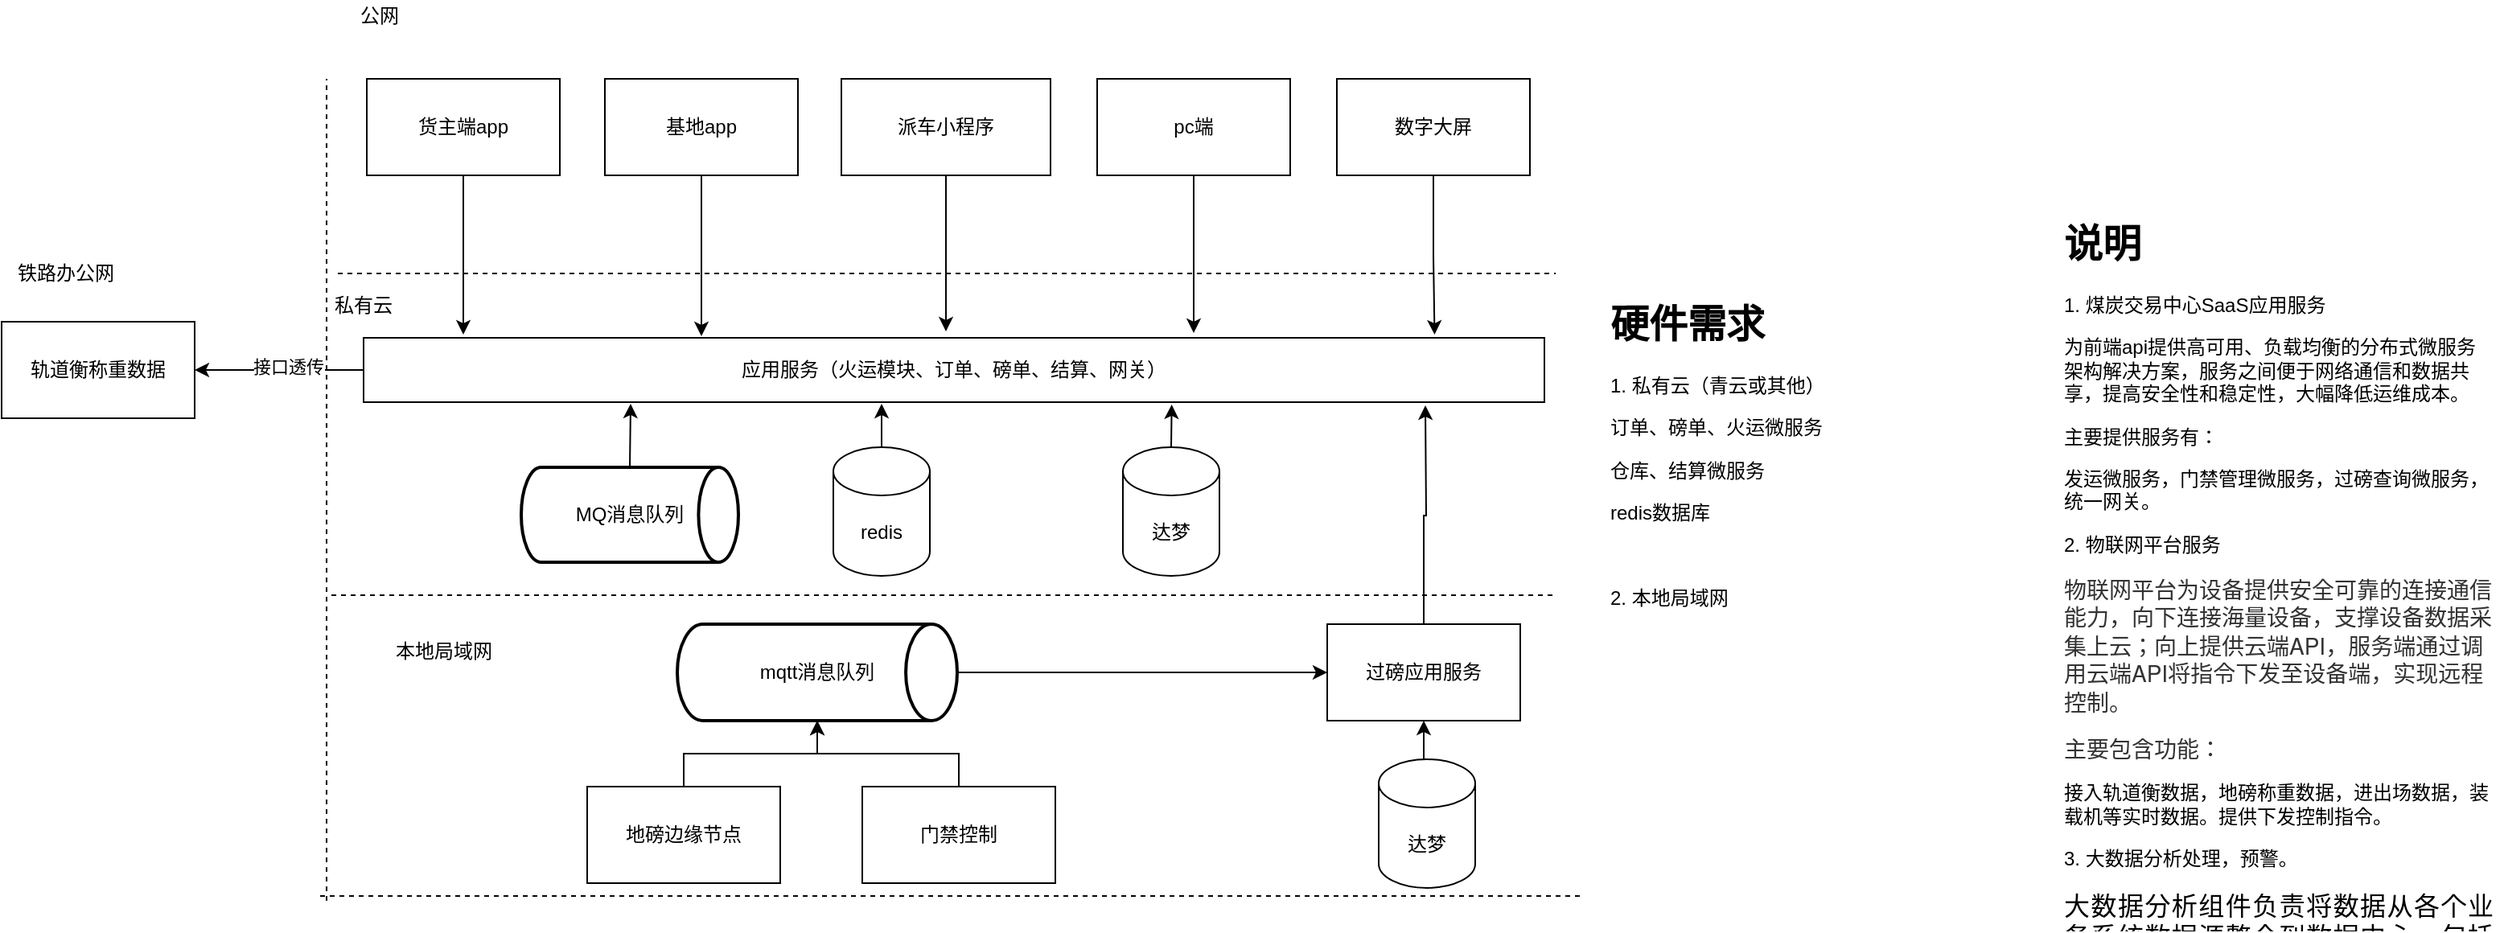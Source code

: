 <mxfile version="14.6.6" type="github">
  <diagram id="DBg23Ft4EOHM_xaeqgFh" name="Page-1">
    <mxGraphModel dx="1351" dy="516" grid="0" gridSize="10" guides="1" tooltips="1" connect="1" arrows="1" fold="1" page="0" pageScale="1" pageWidth="827" pageHeight="1169" math="0" shadow="0">
      <root>
        <mxCell id="0" />
        <mxCell id="1" parent="0" />
        <mxCell id="3gOpFJUrYChyAeatIPqP-2" value="" style="endArrow=none;dashed=1;html=1;" parent="1" edge="1">
          <mxGeometry width="50" height="50" relative="1" as="geometry">
            <mxPoint x="20" y="440" as="sourcePoint" />
            <mxPoint x="781" y="440" as="targetPoint" />
          </mxGeometry>
        </mxCell>
        <mxCell id="3gOpFJUrYChyAeatIPqP-3" value="私有云" style="text;html=1;strokeColor=none;fillColor=none;align=center;verticalAlign=middle;whiteSpace=wrap;rounded=0;" parent="1" vertex="1">
          <mxGeometry x="20" y="250" width="40" height="20" as="geometry" />
        </mxCell>
        <mxCell id="3gOpFJUrYChyAeatIPqP-4" value="铁路办公网" style="text;html=1;strokeColor=none;fillColor=none;align=center;verticalAlign=middle;whiteSpace=wrap;rounded=0;" parent="1" vertex="1">
          <mxGeometry x="-185" y="230" width="80" height="20" as="geometry" />
        </mxCell>
        <mxCell id="3gOpFJUrYChyAeatIPqP-5" value="" style="endArrow=none;dashed=1;html=1;" parent="1" edge="1">
          <mxGeometry width="50" height="50" relative="1" as="geometry">
            <mxPoint x="13" y="627" as="sourcePoint" />
            <mxPoint x="797" y="627" as="targetPoint" />
          </mxGeometry>
        </mxCell>
        <mxCell id="3gOpFJUrYChyAeatIPqP-6" value="本地局域网" style="text;html=1;strokeColor=none;fillColor=none;align=center;verticalAlign=middle;whiteSpace=wrap;rounded=0;" parent="1" vertex="1">
          <mxGeometry x="50" y="465" width="80" height="20" as="geometry" />
        </mxCell>
        <mxCell id="tMehBcuiS7x0Ks0Ji6M1-21" style="edgeStyle=orthogonalEdgeStyle;rounded=0;orthogonalLoop=1;jettySize=auto;html=1;exitX=0.5;exitY=0;exitDx=0;exitDy=0;entryX=0.5;entryY=1;entryDx=0;entryDy=0;entryPerimeter=0;" edge="1" parent="1" source="3gOpFJUrYChyAeatIPqP-8" target="3gOpFJUrYChyAeatIPqP-35">
          <mxGeometry relative="1" as="geometry" />
        </mxCell>
        <mxCell id="3gOpFJUrYChyAeatIPqP-8" value="地磅边缘节点" style="rounded=0;whiteSpace=wrap;html=1;" parent="1" vertex="1">
          <mxGeometry x="179" y="559" width="120" height="60" as="geometry" />
        </mxCell>
        <mxCell id="hYvKxtE7ZwwdJgqlN6lU-1" style="edgeStyle=orthogonalEdgeStyle;rounded=0;orthogonalLoop=1;jettySize=auto;html=1;exitX=0.5;exitY=1;exitDx=0;exitDy=0;" parent="1" source="3gOpFJUrYChyAeatIPqP-16" edge="1">
          <mxGeometry relative="1" as="geometry">
            <mxPoint x="102" y="278" as="targetPoint" />
          </mxGeometry>
        </mxCell>
        <mxCell id="3gOpFJUrYChyAeatIPqP-16" value="货主端app" style="rounded=0;whiteSpace=wrap;html=1;" parent="1" vertex="1">
          <mxGeometry x="42" y="119" width="120" height="60" as="geometry" />
        </mxCell>
        <mxCell id="hYvKxtE7ZwwdJgqlN6lU-3" style="edgeStyle=orthogonalEdgeStyle;rounded=0;orthogonalLoop=1;jettySize=auto;html=1;exitX=0.5;exitY=1;exitDx=0;exitDy=0;" parent="1" source="3gOpFJUrYChyAeatIPqP-17" edge="1">
          <mxGeometry relative="1" as="geometry">
            <mxPoint x="250" y="279" as="targetPoint" />
          </mxGeometry>
        </mxCell>
        <mxCell id="3gOpFJUrYChyAeatIPqP-17" value="基地app" style="rounded=0;whiteSpace=wrap;html=1;" parent="1" vertex="1">
          <mxGeometry x="190" y="119" width="120" height="60" as="geometry" />
        </mxCell>
        <mxCell id="hYvKxtE7ZwwdJgqlN6lU-4" style="edgeStyle=orthogonalEdgeStyle;rounded=0;orthogonalLoop=1;jettySize=auto;html=1;exitX=0.5;exitY=1;exitDx=0;exitDy=0;" parent="1" source="3gOpFJUrYChyAeatIPqP-18" edge="1">
          <mxGeometry relative="1" as="geometry">
            <mxPoint x="402" y="276" as="targetPoint" />
          </mxGeometry>
        </mxCell>
        <mxCell id="3gOpFJUrYChyAeatIPqP-18" value="派车小程序" style="rounded=0;whiteSpace=wrap;html=1;" parent="1" vertex="1">
          <mxGeometry x="337" y="119" width="130" height="60" as="geometry" />
        </mxCell>
        <mxCell id="tMehBcuiS7x0Ks0Ji6M1-20" style="edgeStyle=orthogonalEdgeStyle;rounded=0;orthogonalLoop=1;jettySize=auto;html=1;exitX=0.5;exitY=0;exitDx=0;exitDy=0;entryX=0.5;entryY=1;entryDx=0;entryDy=0;entryPerimeter=0;" edge="1" parent="1" source="3gOpFJUrYChyAeatIPqP-22" target="3gOpFJUrYChyAeatIPqP-35">
          <mxGeometry relative="1" as="geometry" />
        </mxCell>
        <mxCell id="3gOpFJUrYChyAeatIPqP-22" value="门禁控制" style="rounded=0;whiteSpace=wrap;html=1;" parent="1" vertex="1">
          <mxGeometry x="350" y="559" width="120" height="60" as="geometry" />
        </mxCell>
        <mxCell id="hYvKxtE7ZwwdJgqlN6lU-6" style="edgeStyle=orthogonalEdgeStyle;rounded=0;orthogonalLoop=1;jettySize=auto;html=1;exitX=0.5;exitY=1;exitDx=0;exitDy=0;entryX=0.907;entryY=-0.05;entryDx=0;entryDy=0;entryPerimeter=0;" parent="1" source="3gOpFJUrYChyAeatIPqP-25" target="3gOpFJUrYChyAeatIPqP-31" edge="1">
          <mxGeometry relative="1" as="geometry" />
        </mxCell>
        <mxCell id="3gOpFJUrYChyAeatIPqP-25" value="数字大屏" style="rounded=0;whiteSpace=wrap;html=1;" parent="1" vertex="1">
          <mxGeometry x="645" y="119" width="120" height="60" as="geometry" />
        </mxCell>
        <mxCell id="3gOpFJUrYChyAeatIPqP-28" value="" style="endArrow=none;dashed=1;html=1;" parent="1" edge="1">
          <mxGeometry width="50" height="50" relative="1" as="geometry">
            <mxPoint x="24" y="240" as="sourcePoint" />
            <mxPoint x="781" y="240" as="targetPoint" />
          </mxGeometry>
        </mxCell>
        <mxCell id="3gOpFJUrYChyAeatIPqP-31" value="应用服务（火运模块、订单、磅单、结算、网关）" style="rounded=0;whiteSpace=wrap;html=1;" parent="1" vertex="1">
          <mxGeometry x="40" y="280" width="734" height="40" as="geometry" />
        </mxCell>
        <mxCell id="tMehBcuiS7x0Ks0Ji6M1-22" style="edgeStyle=orthogonalEdgeStyle;rounded=0;orthogonalLoop=1;jettySize=auto;html=1;exitX=1;exitY=0.5;exitDx=0;exitDy=0;exitPerimeter=0;entryX=0;entryY=0.5;entryDx=0;entryDy=0;" edge="1" parent="1" source="3gOpFJUrYChyAeatIPqP-35" target="tMehBcuiS7x0Ks0Ji6M1-7">
          <mxGeometry relative="1" as="geometry" />
        </mxCell>
        <mxCell id="3gOpFJUrYChyAeatIPqP-35" value="mqtt消息队列" style="strokeWidth=2;html=1;shape=mxgraph.flowchart.direct_data;whiteSpace=wrap;" parent="1" vertex="1">
          <mxGeometry x="235" y="458" width="174" height="60" as="geometry" />
        </mxCell>
        <mxCell id="tMehBcuiS7x0Ks0Ji6M1-18" style="edgeStyle=orthogonalEdgeStyle;rounded=0;orthogonalLoop=1;jettySize=auto;html=1;exitX=0.5;exitY=0;exitDx=0;exitDy=0;exitPerimeter=0;" edge="1" parent="1" source="3gOpFJUrYChyAeatIPqP-36">
          <mxGeometry relative="1" as="geometry">
            <mxPoint x="542.333" y="321.5" as="targetPoint" />
          </mxGeometry>
        </mxCell>
        <mxCell id="3gOpFJUrYChyAeatIPqP-36" value="达梦" style="shape=cylinder3;whiteSpace=wrap;html=1;boundedLbl=1;backgroundOutline=1;size=15;" parent="1" vertex="1">
          <mxGeometry x="512" y="348" width="60" height="80" as="geometry" />
        </mxCell>
        <mxCell id="3gOpFJUrYChyAeatIPqP-50" value="公网" style="text;html=1;strokeColor=none;fillColor=none;align=center;verticalAlign=middle;whiteSpace=wrap;rounded=0;" parent="1" vertex="1">
          <mxGeometry x="30" y="70" width="40" height="20" as="geometry" />
        </mxCell>
        <mxCell id="hYvKxtE7ZwwdJgqlN6lU-5" style="edgeStyle=orthogonalEdgeStyle;rounded=0;orthogonalLoop=1;jettySize=auto;html=1;exitX=0.5;exitY=1;exitDx=0;exitDy=0;" parent="1" source="3gOpFJUrYChyAeatIPqP-73" edge="1">
          <mxGeometry relative="1" as="geometry">
            <mxPoint x="556" y="277" as="targetPoint" />
          </mxGeometry>
        </mxCell>
        <mxCell id="3gOpFJUrYChyAeatIPqP-73" value="pc端" style="rounded=0;whiteSpace=wrap;html=1;" parent="1" vertex="1">
          <mxGeometry x="496" y="119" width="120" height="60" as="geometry" />
        </mxCell>
        <mxCell id="hYvKxtE7ZwwdJgqlN6lU-7" value="&lt;h1&gt;说明&lt;/h1&gt;&lt;p&gt;1. 煤炭交易中心SaaS应用服务&lt;/p&gt;&lt;p&gt;为前端api提供高可用、负载均衡的分布式微服务架构解决方案，服务之间便于网络通信和数据共享，提高安全性和稳定性，大幅降低运维成本。&lt;/p&gt;&lt;p&gt;主要提供服务有：&lt;/p&gt;&lt;p&gt;发运微服务，门禁管理微服务，过磅查询微服务，统一网关。&lt;/p&gt;&lt;p&gt;2. 物联网平台服务&lt;/p&gt;&lt;p&gt;&lt;span style=&quot;color: rgb(51 , 51 , 51) ; font-family: &amp;#34;pingfang sc&amp;#34; , &amp;#34;helvetica neue&amp;#34; , &amp;#34;arial&amp;#34; , &amp;#34;hiragino sans gb&amp;#34; , &amp;#34;microsoft yahei ui&amp;#34; , &amp;#34;microsoft yahei&amp;#34; , &amp;#34;simsun&amp;#34; , sans-serif ; font-size: 14px&quot;&gt;物联网平台为设备提供安全可靠的连接通信能力，向下连接海量设备，支撑设备数据采集上云；向上提供云端API，服务端通过调用云端API将指令下发至设备端，实现远程控制。&lt;/span&gt;&lt;br&gt;&lt;/p&gt;&lt;p&gt;&lt;span style=&quot;color: rgb(51 , 51 , 51) ; font-family: &amp;#34;pingfang sc&amp;#34; , &amp;#34;helvetica neue&amp;#34; , &amp;#34;arial&amp;#34; , &amp;#34;hiragino sans gb&amp;#34; , &amp;#34;microsoft yahei ui&amp;#34; , &amp;#34;microsoft yahei&amp;#34; , &amp;#34;simsun&amp;#34; , sans-serif ; font-size: 14px&quot;&gt;主要包含功能：&lt;/span&gt;&lt;/p&gt;&lt;p&gt;接入轨道衡数据，地磅称重数据，进出场数据，装载机等实时数据。提供下发控制指令。&lt;/p&gt;&lt;p&gt;3. 大数据分析处理，预警。&lt;/p&gt;&lt;p class=&quot;MsoNormal&quot; style=&quot;margin: 0pt 0pt 0.0pt ; text-align: justify ; font-size: 10.5pt&quot;&gt;&lt;span style=&quot;font-size: 12pt&quot;&gt;大数据分析组件负责将数据从各个业务系统数据源整合到数据中心，包括数据抽取、转换、加载、管理等流程，实现从业务系统采集数据，经过转换后装载到数据处理平台中。通过对生产系统、&lt;/span&gt;&lt;span style=&quot;font-family: &amp;#34;calibri&amp;#34; ; font-size: 12pt&quot;&gt;&lt;font face=&quot;等线&quot;&gt;储煤基地生产与客户管理系统&lt;/font&gt;&lt;/span&gt;&lt;span style=&quot;font-size: 12pt&quot;&gt;以及外部系统接口进行详细的分析，并结合业务需求，实现对源系统的采集。&lt;/span&gt;&lt;/p&gt;&lt;p&gt;4. 本地边缘节点采集&lt;/p&gt;&lt;p&gt;1. 通过隔离网闸接入轨道衡工控机，采集轨道衡保存在本地的称重文件。&lt;/p&gt;&lt;p&gt;地磅边缘节点连接红外对射、车号识别、道闸控制、语音播报、LED屏等设备，实现采集地磅数据，重量曲线等，便于追溯。&lt;/p&gt;&lt;p&gt;门禁通过iot物联网协议，实现车辆进出场控制。&lt;/p&gt;" style="text;html=1;strokeColor=none;fillColor=none;spacing=5;spacingTop=-20;whiteSpace=wrap;overflow=hidden;rounded=0;" parent="1" vertex="1">
          <mxGeometry x="1092" y="202" width="275" height="447" as="geometry" />
        </mxCell>
        <mxCell id="tMehBcuiS7x0Ks0Ji6M1-1" value="" style="endArrow=none;dashed=1;html=1;" edge="1" parent="1">
          <mxGeometry width="50" height="50" relative="1" as="geometry">
            <mxPoint x="17" y="630" as="sourcePoint" />
            <mxPoint x="17" y="119" as="targetPoint" />
          </mxGeometry>
        </mxCell>
        <mxCell id="tMehBcuiS7x0Ks0Ji6M1-4" style="edgeStyle=orthogonalEdgeStyle;rounded=0;orthogonalLoop=1;jettySize=auto;html=1;entryX=1;entryY=0.5;entryDx=0;entryDy=0;exitX=0;exitY=0.5;exitDx=0;exitDy=0;" edge="1" parent="1" source="3gOpFJUrYChyAeatIPqP-31" target="tMehBcuiS7x0Ks0Ji6M1-3">
          <mxGeometry relative="1" as="geometry">
            <mxPoint x="-50" y="481" as="sourcePoint" />
          </mxGeometry>
        </mxCell>
        <mxCell id="tMehBcuiS7x0Ks0Ji6M1-5" value="接口透传" style="edgeLabel;html=1;align=center;verticalAlign=middle;resizable=0;points=[];" vertex="1" connectable="0" parent="tMehBcuiS7x0Ks0Ji6M1-4">
          <mxGeometry x="-0.1" y="-2" relative="1" as="geometry">
            <mxPoint as="offset" />
          </mxGeometry>
        </mxCell>
        <mxCell id="tMehBcuiS7x0Ks0Ji6M1-3" value="轨道衡称重数据" style="rounded=0;whiteSpace=wrap;html=1;" vertex="1" parent="1">
          <mxGeometry x="-185" y="270" width="120" height="60" as="geometry" />
        </mxCell>
        <mxCell id="tMehBcuiS7x0Ks0Ji6M1-11" style="edgeStyle=orthogonalEdgeStyle;rounded=0;orthogonalLoop=1;jettySize=auto;html=1;exitX=0.5;exitY=0;exitDx=0;exitDy=0;" edge="1" parent="1" source="tMehBcuiS7x0Ks0Ji6M1-7">
          <mxGeometry relative="1" as="geometry">
            <mxPoint x="700" y="322" as="targetPoint" />
          </mxGeometry>
        </mxCell>
        <mxCell id="tMehBcuiS7x0Ks0Ji6M1-7" value="过磅应用服务" style="rounded=0;whiteSpace=wrap;html=1;" vertex="1" parent="1">
          <mxGeometry x="639" y="458" width="120" height="60" as="geometry" />
        </mxCell>
        <mxCell id="tMehBcuiS7x0Ks0Ji6M1-14" style="edgeStyle=orthogonalEdgeStyle;rounded=0;orthogonalLoop=1;jettySize=auto;html=1;exitX=0.5;exitY=0;exitDx=0;exitDy=0;exitPerimeter=0;" edge="1" parent="1" source="tMehBcuiS7x0Ks0Ji6M1-12">
          <mxGeometry relative="1" as="geometry">
            <mxPoint x="206" y="321" as="targetPoint" />
          </mxGeometry>
        </mxCell>
        <mxCell id="tMehBcuiS7x0Ks0Ji6M1-12" value="MQ消息队列" style="strokeWidth=2;html=1;shape=mxgraph.flowchart.direct_data;whiteSpace=wrap;" vertex="1" parent="1">
          <mxGeometry x="138" y="360.5" width="135" height="59" as="geometry" />
        </mxCell>
        <mxCell id="tMehBcuiS7x0Ks0Ji6M1-15" style="edgeStyle=orthogonalEdgeStyle;rounded=0;orthogonalLoop=1;jettySize=auto;html=1;exitX=0.5;exitY=0;exitDx=0;exitDy=0;exitPerimeter=0;" edge="1" parent="1" source="tMehBcuiS7x0Ks0Ji6M1-13">
          <mxGeometry relative="1" as="geometry">
            <mxPoint x="362" y="321" as="targetPoint" />
          </mxGeometry>
        </mxCell>
        <mxCell id="tMehBcuiS7x0Ks0Ji6M1-13" value="redis" style="shape=cylinder3;whiteSpace=wrap;html=1;boundedLbl=1;backgroundOutline=1;size=15;" vertex="1" parent="1">
          <mxGeometry x="332" y="348" width="60" height="80" as="geometry" />
        </mxCell>
        <mxCell id="tMehBcuiS7x0Ks0Ji6M1-16" value="&lt;h1&gt;硬件需求&lt;/h1&gt;&lt;p&gt;1. 私有云（青云或其他）&lt;/p&gt;&lt;p&gt;订单、磅单、火运微服务&lt;/p&gt;&lt;p&gt;仓库、结算微服务&lt;/p&gt;&lt;p&gt;redis数据库&lt;/p&gt;&lt;p&gt;&lt;br&gt;&lt;/p&gt;&lt;p&gt;2. 本地局域网&lt;/p&gt;&lt;p&gt;&lt;br&gt;&lt;/p&gt;" style="text;html=1;strokeColor=none;fillColor=none;spacing=5;spacingTop=-20;whiteSpace=wrap;overflow=hidden;rounded=0;" vertex="1" parent="1">
          <mxGeometry x="810" y="252" width="222" height="320" as="geometry" />
        </mxCell>
        <mxCell id="tMehBcuiS7x0Ks0Ji6M1-23" style="edgeStyle=orthogonalEdgeStyle;rounded=0;orthogonalLoop=1;jettySize=auto;html=1;exitX=0.5;exitY=0;exitDx=0;exitDy=0;exitPerimeter=0;entryX=0.5;entryY=1;entryDx=0;entryDy=0;" edge="1" parent="1" source="tMehBcuiS7x0Ks0Ji6M1-17" target="tMehBcuiS7x0Ks0Ji6M1-7">
          <mxGeometry relative="1" as="geometry" />
        </mxCell>
        <mxCell id="tMehBcuiS7x0Ks0Ji6M1-17" value="达梦" style="shape=cylinder3;whiteSpace=wrap;html=1;boundedLbl=1;backgroundOutline=1;size=15;" vertex="1" parent="1">
          <mxGeometry x="671" y="542" width="60" height="80" as="geometry" />
        </mxCell>
      </root>
    </mxGraphModel>
  </diagram>
</mxfile>
